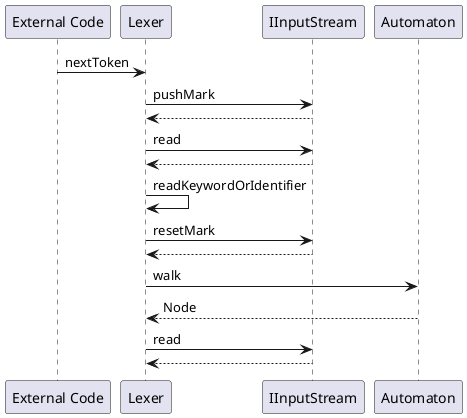 @startuml

"External Code" -> Lexer : nextToken
Lexer -> IInputStream : pushMark
Lexer <-- IInputStream

Lexer -> IInputStream : read
Lexer <-- IInputStream

Lexer -> Lexer : readKeywordOrIdentifier

Lexer -> IInputStream : resetMark
Lexer <-- IInputStream

Lexer -> Automaton : walk
Lexer <-- Automaton : Node

Lexer -> IInputStream : read
Lexer <-- IInputStream

@enduml